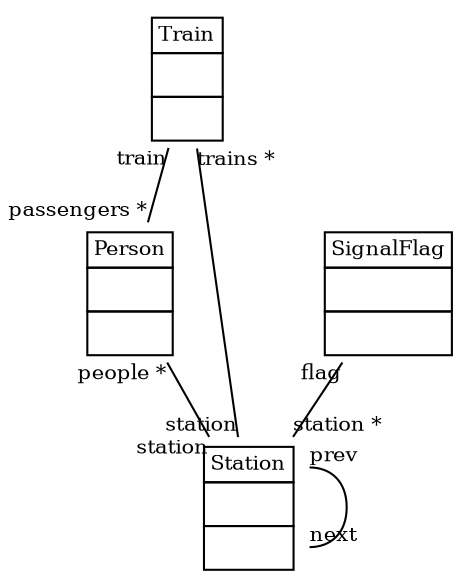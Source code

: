 
 digraph ClassDiagram {
    node [shape = none, fontsize = 10]; 
    edge [fontsize = 10];
    
    
    _Train [label=<<table border='0' cellborder='1' cellspacing='0'> <tr> <td HREF="../src/Train.java">Train</td> </tr> <tr><td><table border='0' cellborder='0' cellspacing='0'> <tr><td> </td></tr> </table></td></tr> <tr><td><table border='0' cellborder='0' cellspacing='0'> <tr><td> </td></tr> </table></td></tr> </table>>];
    _Station [label=<<table border='0' cellborder='1' cellspacing='0'> <tr> <td HREF="../src/Station.java">Station</td> </tr> <tr><td><table border='0' cellborder='0' cellspacing='0'> <tr><td> </td></tr> </table></td></tr> <tr><td><table border='0' cellborder='0' cellspacing='0'> <tr><td> </td></tr> </table></td></tr> </table>>];
    _Person [label=<<table border='0' cellborder='1' cellspacing='0'> <tr> <td HREF="../src/Person.java">Person</td> </tr> <tr><td><table border='0' cellborder='0' cellspacing='0'> <tr><td> </td></tr> </table></td></tr> <tr><td><table border='0' cellborder='0' cellspacing='0'> <tr><td> </td></tr> </table></td></tr> </table>>];
    _SignalFlag [label=<<table border='0' cellborder='1' cellspacing='0'> <tr> <td HREF="../src/SignalFlag.java">SignalFlag</td> </tr> <tr><td><table border='0' cellborder='0' cellspacing='0'> <tr><td> </td></tr> </table></td></tr> <tr><td><table border='0' cellborder='0' cellspacing='0'> <tr><td> </td></tr> </table></td></tr> </table>>];
    
    
    
    _Station -> _Train [headlabel = "trains *" taillabel = "station" arrowhead = "none" ];
    _Station -> _Station [headlabel = "next" taillabel = "prev" arrowhead = "none" ];
    _Person -> _Station [headlabel = "station" taillabel = "people *" arrowhead = "none" ];
    _Train -> _Person [headlabel = "passengers *" taillabel = "train" arrowhead = "none" ];
    _SignalFlag -> _Station [headlabel = "station *" taillabel = "flag" arrowhead = "none" ];
}
